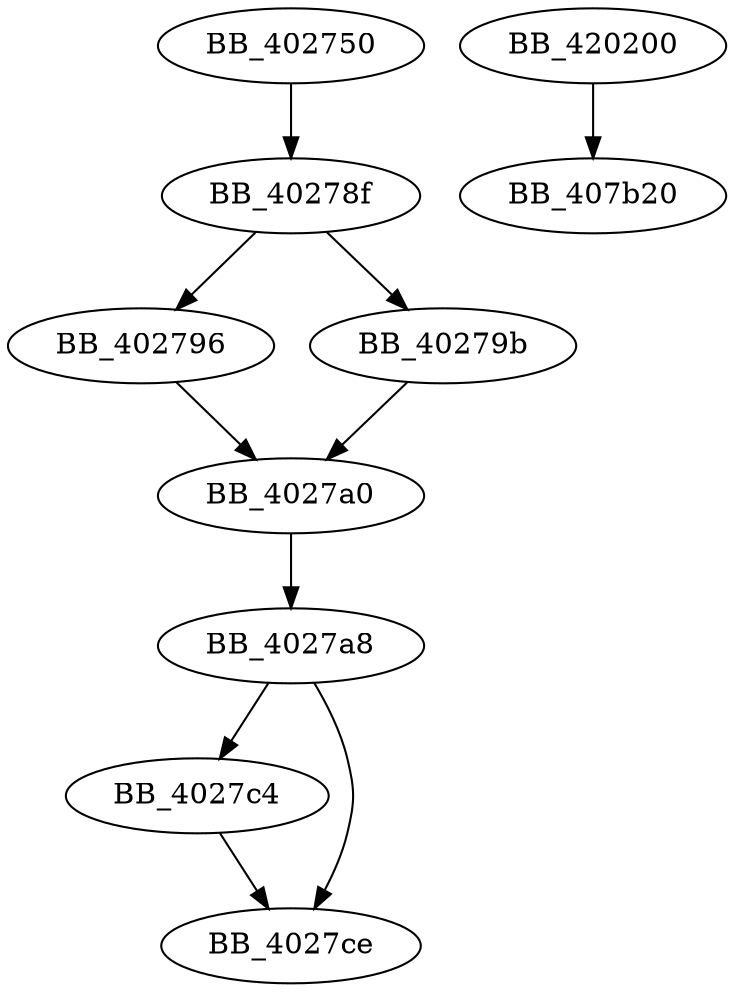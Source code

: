 DiGraph sub_402750{
BB_402750->BB_40278f
BB_40278f->BB_402796
BB_40278f->BB_40279b
BB_402796->BB_4027a0
BB_40279b->BB_4027a0
BB_4027a0->BB_4027a8
BB_4027a8->BB_4027c4
BB_4027a8->BB_4027ce
BB_4027c4->BB_4027ce
BB_420200->BB_407b20
}
